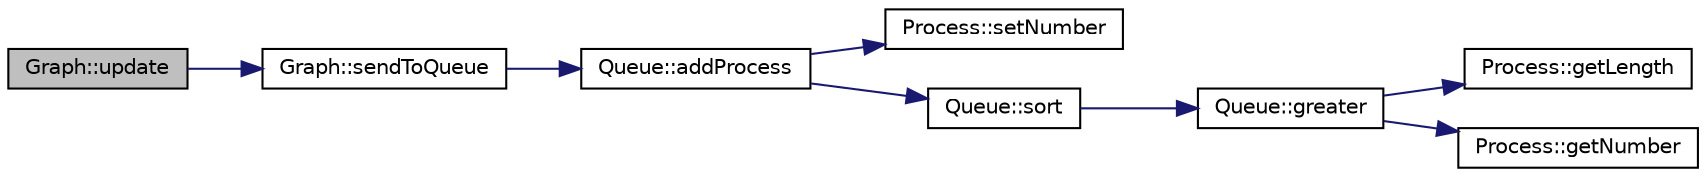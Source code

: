 digraph "Graph::update"
{
 // LATEX_PDF_SIZE
  edge [fontname="Helvetica",fontsize="10",labelfontname="Helvetica",labelfontsize="10"];
  node [fontname="Helvetica",fontsize="10",shape=record];
  rankdir="LR";
  Node1 [label="Graph::update",height=0.2,width=0.4,color="black", fillcolor="grey75", style="filled", fontcolor="black",tooltip=" "];
  Node1 -> Node2 [color="midnightblue",fontsize="10",style="solid",fontname="Helvetica"];
  Node2 [label="Graph::sendToQueue",height=0.2,width=0.4,color="black", fillcolor="white", style="filled",URL="$class_graph.html#af9d0e40835fd62c5105168e131304fc7",tooltip=" "];
  Node2 -> Node3 [color="midnightblue",fontsize="10",style="solid",fontname="Helvetica"];
  Node3 [label="Queue::addProcess",height=0.2,width=0.4,color="black", fillcolor="white", style="filled",URL="$class_queue.html#a5e88de8378fd90f993c2c1215aad3c8c",tooltip=" "];
  Node3 -> Node4 [color="midnightblue",fontsize="10",style="solid",fontname="Helvetica"];
  Node4 [label="Process::setNumber",height=0.2,width=0.4,color="black", fillcolor="white", style="filled",URL="$class_process.html#a5a089c9dfa69b8d0ca852c4ba041a65d",tooltip=" "];
  Node3 -> Node5 [color="midnightblue",fontsize="10",style="solid",fontname="Helvetica"];
  Node5 [label="Queue::sort",height=0.2,width=0.4,color="black", fillcolor="white", style="filled",URL="$class_queue.html#a8ab5ad7b7ca9d706ff9918fcd7357da8",tooltip=" "];
  Node5 -> Node6 [color="midnightblue",fontsize="10",style="solid",fontname="Helvetica"];
  Node6 [label="Queue::greater",height=0.2,width=0.4,color="black", fillcolor="white", style="filled",URL="$class_queue.html#a76e251c2f6369620a476d04a52615fbb",tooltip=" "];
  Node6 -> Node7 [color="midnightblue",fontsize="10",style="solid",fontname="Helvetica"];
  Node7 [label="Process::getLength",height=0.2,width=0.4,color="black", fillcolor="white", style="filled",URL="$class_process.html#ab0f9faf8a0ca6a52172af89e64c76787",tooltip=" "];
  Node6 -> Node8 [color="midnightblue",fontsize="10",style="solid",fontname="Helvetica"];
  Node8 [label="Process::getNumber",height=0.2,width=0.4,color="black", fillcolor="white", style="filled",URL="$class_process.html#a5f781fe7313c21e4212f24339a03817c",tooltip=" "];
}
